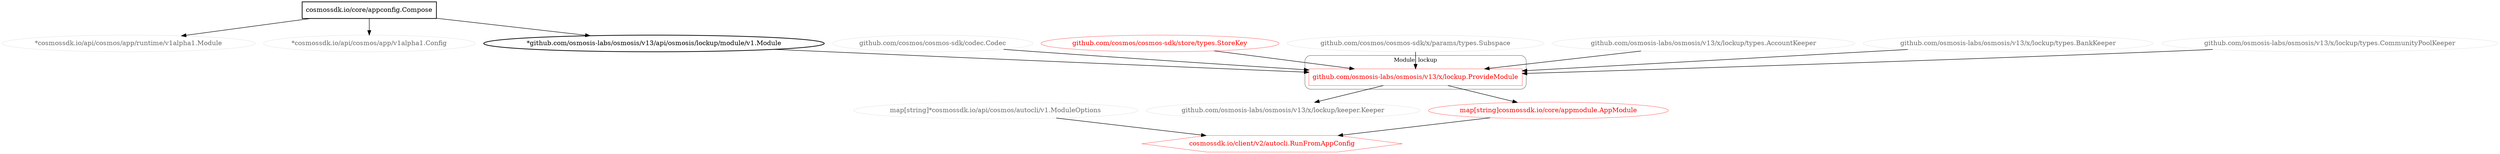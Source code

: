 digraph "" {
    subgraph "cluster_lockup" {
      graph [fontsize="12.0", label="Module: lockup", penwidth="0.5", style="rounded"];
      "github.com/osmosis-labs/osmosis/v13/x/lockup.ProvideModule"[color="red", fontcolor="red", penwidth="0.5", shape="box"];
    }

  "*cosmossdk.io/api/cosmos/app/runtime/v1alpha1.Module"[color="lightgrey", fontcolor="dimgrey", penwidth="0.5"];
  "*cosmossdk.io/api/cosmos/app/v1alpha1.Config"[color="lightgrey", fontcolor="dimgrey", penwidth="0.5"];
  "*github.com/osmosis-labs/osmosis/v13/api/osmosis/lockup/module/v1.Module"[color="black", fontcolor="black", penwidth="1.5"];
  "cosmossdk.io/client/v2/autocli.RunFromAppConfig"[color="red", fontcolor="red", penwidth="0.5", shape="hexagon"];
  "cosmossdk.io/core/appconfig.Compose"[color="black", fontcolor="black", penwidth="1.5", shape="box"];
  "github.com/cosmos/cosmos-sdk/codec.Codec"[color="lightgrey", fontcolor="dimgrey", penwidth="0.5"];
  "github.com/cosmos/cosmos-sdk/store/types.StoreKey"[color="red", fontcolor="red", penwidth="0.5"];
  "github.com/cosmos/cosmos-sdk/x/params/types.Subspace"[color="lightgrey", fontcolor="dimgrey", penwidth="0.5"];
  "github.com/osmosis-labs/osmosis/v13/x/lockup/keeper.Keeper"[color="lightgrey", fontcolor="dimgrey", penwidth="0.5"];
  "github.com/osmosis-labs/osmosis/v13/x/lockup/types.AccountKeeper"[color="lightgrey", fontcolor="dimgrey", penwidth="0.5"];
  "github.com/osmosis-labs/osmosis/v13/x/lockup/types.BankKeeper"[color="lightgrey", fontcolor="dimgrey", penwidth="0.5"];
  "github.com/osmosis-labs/osmosis/v13/x/lockup/types.CommunityPoolKeeper"[color="lightgrey", fontcolor="dimgrey", penwidth="0.5"];
  "map[string]*cosmossdk.io/api/cosmos/autocli/v1.ModuleOptions"[color="lightgrey", fontcolor="dimgrey", penwidth="0.5"];
  "map[string]cosmossdk.io/core/appmodule.AppModule"[color="red", comment="one-per-module", fontcolor="red", penwidth="0.5"];
  "cosmossdk.io/core/appconfig.Compose" -> "*cosmossdk.io/api/cosmos/app/v1alpha1.Config";
  "cosmossdk.io/core/appconfig.Compose" -> "*cosmossdk.io/api/cosmos/app/runtime/v1alpha1.Module";
  "cosmossdk.io/core/appconfig.Compose" -> "*github.com/osmosis-labs/osmosis/v13/api/osmosis/lockup/module/v1.Module";
  "*github.com/osmosis-labs/osmosis/v13/api/osmosis/lockup/module/v1.Module" -> "github.com/osmosis-labs/osmosis/v13/x/lockup.ProvideModule";
  "github.com/cosmos/cosmos-sdk/store/types.StoreKey" -> "github.com/osmosis-labs/osmosis/v13/x/lockup.ProvideModule";
  "github.com/cosmos/cosmos-sdk/codec.Codec" -> "github.com/osmosis-labs/osmosis/v13/x/lockup.ProvideModule";
  "github.com/osmosis-labs/osmosis/v13/x/lockup/types.AccountKeeper" -> "github.com/osmosis-labs/osmosis/v13/x/lockup.ProvideModule";
  "github.com/osmosis-labs/osmosis/v13/x/lockup/types.BankKeeper" -> "github.com/osmosis-labs/osmosis/v13/x/lockup.ProvideModule";
  "github.com/osmosis-labs/osmosis/v13/x/lockup/types.CommunityPoolKeeper" -> "github.com/osmosis-labs/osmosis/v13/x/lockup.ProvideModule";
  "github.com/cosmos/cosmos-sdk/x/params/types.Subspace" -> "github.com/osmosis-labs/osmosis/v13/x/lockup.ProvideModule";
  "github.com/osmosis-labs/osmosis/v13/x/lockup.ProvideModule" -> "github.com/osmosis-labs/osmosis/v13/x/lockup/keeper.Keeper";
  "github.com/osmosis-labs/osmosis/v13/x/lockup.ProvideModule" -> "map[string]cosmossdk.io/core/appmodule.AppModule";
  "map[string]cosmossdk.io/core/appmodule.AppModule" -> "cosmossdk.io/client/v2/autocli.RunFromAppConfig";
  "map[string]*cosmossdk.io/api/cosmos/autocli/v1.ModuleOptions" -> "cosmossdk.io/client/v2/autocli.RunFromAppConfig";
}

